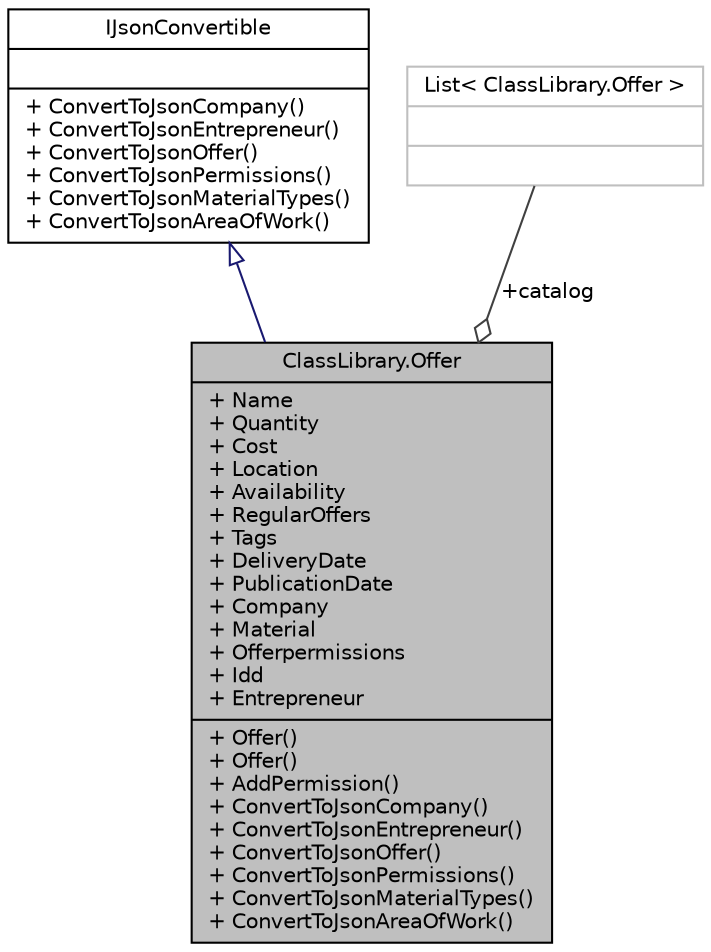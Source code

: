 digraph "ClassLibrary.Offer"
{
 // INTERACTIVE_SVG=YES
 // LATEX_PDF_SIZE
  edge [fontname="Helvetica",fontsize="10",labelfontname="Helvetica",labelfontsize="10"];
  node [fontname="Helvetica",fontsize="10",shape=record];
  Node1 [label="{ClassLibrary.Offer\n|+ Name\l+ Quantity\l+ Cost\l+ Location\l+ Availability\l+ RegularOffers\l+ Tags\l+ DeliveryDate\l+ PublicationDate\l+ Company\l+ Material\l+ Offerpermissions\l+ Idd\l+ Entrepreneur\l|+ Offer()\l+ Offer()\l+ AddPermission()\l+ ConvertToJsonCompany()\l+ ConvertToJsonEntrepreneur()\l+ ConvertToJsonOffer()\l+ ConvertToJsonPermissions()\l+ ConvertToJsonMaterialTypes()\l+ ConvertToJsonAreaOfWork()\l}",height=0.2,width=0.4,color="black", fillcolor="grey75", style="filled", fontcolor="black",tooltip="Esta clase esteblece los parametros necesarios para la creacion de la oferta. Implementa el patron SR..."];
  Node2 -> Node1 [dir="back",color="midnightblue",fontsize="10",style="solid",arrowtail="onormal",fontname="Helvetica"];
  Node2 [label="{IJsonConvertible\n||+ ConvertToJsonCompany()\l+ ConvertToJsonEntrepreneur()\l+ ConvertToJsonOffer()\l+ ConvertToJsonPermissions()\l+ ConvertToJsonMaterialTypes()\l+ ConvertToJsonAreaOfWork()\l}",height=0.2,width=0.4,color="black", fillcolor="white", style="filled",URL="$interfaceClassLibrary_1_1IJsonConvertible.html",tooltip="Define el tipo que tienen los objetos que pueden ser serializados en y deserializados desde texto en ..."];
  Node3 -> Node1 [color="grey25",fontsize="10",style="solid",label=" +catalog" ,arrowhead="odiamond",fontname="Helvetica"];
  Node3 [label="{List\< ClassLibrary.Offer \>\n||}",height=0.2,width=0.4,color="grey75", fillcolor="white", style="filled",tooltip=" "];
}
